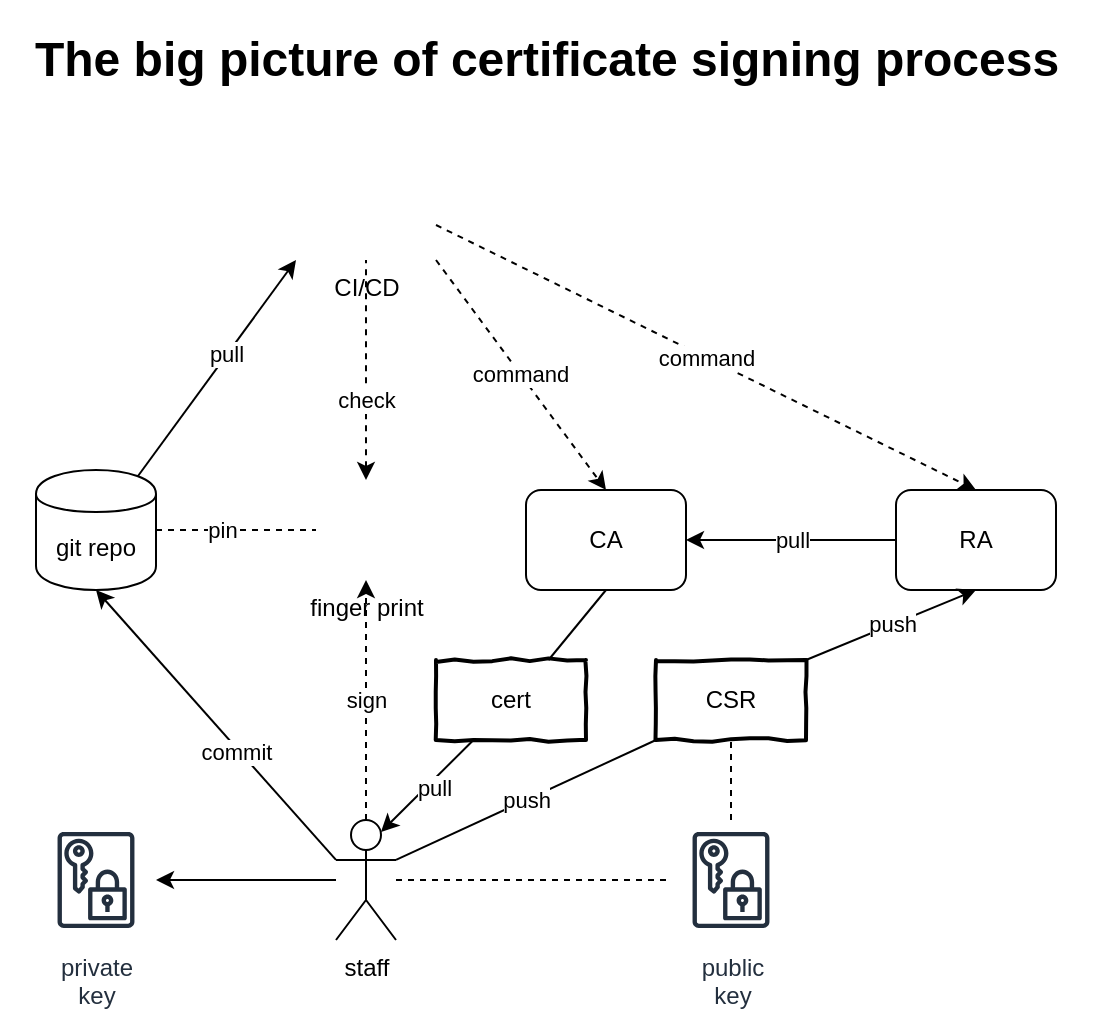 <mxfile version="13.1.1" type="device"><diagram id="4TDR0yBKA6zpSWjoF22y" name="Page-1"><mxGraphModel dx="1422" dy="507" grid="1" gridSize="10" guides="1" tooltips="1" connect="1" arrows="1" fold="1" page="1" pageScale="1" pageWidth="850" pageHeight="1100" math="0" shadow="0"><root><mxCell id="0"/><mxCell id="1" parent="0"/><mxCell id="xtYSeQt7SqvyUuU3062s-31" value="The big picture of certificate signing process" style="text;strokeColor=none;fillColor=none;html=1;fontSize=24;fontStyle=1;verticalAlign=middle;align=center;" vertex="1" parent="1"><mxGeometry x="22.5" y="30" width="545" height="60" as="geometry"/></mxCell><mxCell id="xtYSeQt7SqvyUuU3062s-1" value="staff" style="shape=umlActor;verticalLabelPosition=bottom;labelBackgroundColor=#ffffff;verticalAlign=top;html=1;outlineConnect=0;" vertex="1" parent="1"><mxGeometry x="190" y="440" width="30" height="60" as="geometry"/></mxCell><mxCell id="xtYSeQt7SqvyUuU3062s-2" value="git repo" style="shape=cylinder;whiteSpace=wrap;html=1;boundedLbl=1;backgroundOutline=1;" vertex="1" parent="1"><mxGeometry x="40" y="265" width="60" height="60" as="geometry"/></mxCell><mxCell id="xtYSeQt7SqvyUuU3062s-3" value="RA" style="rounded=1;whiteSpace=wrap;html=1;" vertex="1" parent="1"><mxGeometry x="470" y="275" width="80" height="50" as="geometry"/></mxCell><mxCell id="xtYSeQt7SqvyUuU3062s-4" value="CSR" style="html=1;whiteSpace=wrap;comic=1;strokeWidth=2;fontFamily=Helvetica;fontStyle=0;" vertex="1" parent="1"><mxGeometry x="350" y="360" width="75" height="40" as="geometry"/></mxCell><mxCell id="xtYSeQt7SqvyUuU3062s-5" value="&lt;div&gt;private&lt;/div&gt;&lt;div&gt;key&lt;br&gt;&lt;/div&gt;" style="outlineConnect=0;fontColor=#232F3E;gradientColor=none;strokeColor=#232F3E;fillColor=#ffffff;dashed=0;verticalLabelPosition=bottom;verticalAlign=top;align=center;html=1;fontSize=12;fontStyle=0;aspect=fixed;shape=mxgraph.aws4.resourceIcon;resIcon=mxgraph.aws4.data_encryption_key;" vertex="1" parent="1"><mxGeometry x="40" y="440" width="60" height="60" as="geometry"/></mxCell><mxCell id="xtYSeQt7SqvyUuU3062s-6" value="finger print" style="shape=image;html=1;verticalAlign=top;verticalLabelPosition=bottom;labelBackgroundColor=#ffffff;imageAspect=0;aspect=fixed;image=https://cdn0.iconfinder.com/data/icons/google-material-design-3-0/48/ic_fingerprint_48px-128.png" vertex="1" parent="1"><mxGeometry x="180" y="270" width="50" height="50" as="geometry"/></mxCell><mxCell id="xtYSeQt7SqvyUuU3062s-8" value="" style="endArrow=classic;html=1;entryX=0.5;entryY=1;entryDx=0;entryDy=0;exitX=0;exitY=0.333;exitDx=0;exitDy=0;exitPerimeter=0;" edge="1" parent="1" source="xtYSeQt7SqvyUuU3062s-1" target="xtYSeQt7SqvyUuU3062s-2"><mxGeometry width="50" height="50" relative="1" as="geometry"><mxPoint x="-70" y="530" as="sourcePoint"/><mxPoint x="-20" y="480" as="targetPoint"/></mxGeometry></mxCell><mxCell id="xtYSeQt7SqvyUuU3062s-9" value="commit" style="edgeLabel;html=1;align=center;verticalAlign=middle;resizable=0;points=[];" vertex="1" connectable="0" parent="xtYSeQt7SqvyUuU3062s-8"><mxGeometry x="-0.183" y="2" relative="1" as="geometry"><mxPoint as="offset"/></mxGeometry></mxCell><mxCell id="xtYSeQt7SqvyUuU3062s-10" value="sign" style="endArrow=classic;dashed=1;html=1;entryX=0.5;entryY=1;entryDx=0;entryDy=0;exitX=0.5;exitY=0;exitDx=0;exitDy=0;exitPerimeter=0;startArrow=none;startFill=0;endFill=1;" edge="1" parent="1" source="xtYSeQt7SqvyUuU3062s-1" target="xtYSeQt7SqvyUuU3062s-6"><mxGeometry width="50" height="50" relative="1" as="geometry"><mxPoint x="10" y="380" as="sourcePoint"/><mxPoint x="-30" y="500" as="targetPoint"/></mxGeometry></mxCell><mxCell id="xtYSeQt7SqvyUuU3062s-11" value="push" style="endArrow=none;html=1;entryX=0;entryY=1;entryDx=0;entryDy=0;exitX=1;exitY=0.333;exitDx=0;exitDy=0;exitPerimeter=0;endFill=0;" edge="1" parent="1" source="xtYSeQt7SqvyUuU3062s-1" target="xtYSeQt7SqvyUuU3062s-4"><mxGeometry width="50" height="50" relative="1" as="geometry"><mxPoint x="40" y="460" as="sourcePoint"/><mxPoint x="40" y="470" as="targetPoint"/></mxGeometry></mxCell><mxCell id="xtYSeQt7SqvyUuU3062s-12" value="push" style="endArrow=classic;html=1;entryX=0.5;entryY=1;entryDx=0;entryDy=0;exitX=1;exitY=0;exitDx=0;exitDy=0;" edge="1" parent="1" source="xtYSeQt7SqvyUuU3062s-4" target="xtYSeQt7SqvyUuU3062s-3"><mxGeometry width="50" height="50" relative="1" as="geometry"><mxPoint x="280" y="460" as="sourcePoint"/><mxPoint x="330" y="410" as="targetPoint"/></mxGeometry></mxCell><mxCell id="xtYSeQt7SqvyUuU3062s-13" value="CI/CD" style="shape=image;html=1;verticalAlign=top;verticalLabelPosition=bottom;labelBackgroundColor=#ffffff;imageAspect=0;aspect=fixed;image=https://cdn2.iconfinder.com/data/icons/competitive-strategy-and-corporate-training/512/199_robot_Android_artificial_bot_technology_app_development-128.png" vertex="1" parent="1"><mxGeometry x="170" y="90" width="70" height="70" as="geometry"/></mxCell><mxCell id="xtYSeQt7SqvyUuU3062s-14" value="" style="endArrow=classic;html=1;entryX=0;entryY=1;entryDx=0;entryDy=0;exitX=0.85;exitY=0.05;exitDx=0;exitDy=0;exitPerimeter=0;" edge="1" parent="1" source="xtYSeQt7SqvyUuU3062s-2" target="xtYSeQt7SqvyUuU3062s-13"><mxGeometry width="50" height="50" relative="1" as="geometry"><mxPoint x="40" y="230" as="sourcePoint"/><mxPoint x="90" y="180" as="targetPoint"/></mxGeometry></mxCell><mxCell id="xtYSeQt7SqvyUuU3062s-15" value="&lt;div&gt;pull&lt;/div&gt;" style="edgeLabel;html=1;align=center;verticalAlign=middle;resizable=0;points=[];" vertex="1" connectable="0" parent="xtYSeQt7SqvyUuU3062s-14"><mxGeometry x="0.118" y="1" relative="1" as="geometry"><mxPoint as="offset"/></mxGeometry></mxCell><mxCell id="xtYSeQt7SqvyUuU3062s-16" value="check" style="endArrow=none;dashed=1;html=1;entryX=0.5;entryY=1;entryDx=0;entryDy=0;exitX=0.5;exitY=0;exitDx=0;exitDy=0;endFill=0;startArrow=classic;startFill=1;" edge="1" parent="1" source="xtYSeQt7SqvyUuU3062s-6" target="xtYSeQt7SqvyUuU3062s-13"><mxGeometry x="-0.273" width="50" height="50" relative="1" as="geometry"><mxPoint x="90" y="290" as="sourcePoint"/><mxPoint x="140" y="240" as="targetPoint"/><mxPoint as="offset"/></mxGeometry></mxCell><mxCell id="xtYSeQt7SqvyUuU3062s-17" value="" style="endArrow=classic;html=1;" edge="1" parent="1" source="xtYSeQt7SqvyUuU3062s-1" target="xtYSeQt7SqvyUuU3062s-5"><mxGeometry width="50" height="50" relative="1" as="geometry"><mxPoint x="-30" y="580" as="sourcePoint"/><mxPoint x="20" y="530" as="targetPoint"/></mxGeometry></mxCell><mxCell id="xtYSeQt7SqvyUuU3062s-18" value="CA" style="rounded=1;whiteSpace=wrap;html=1;" vertex="1" parent="1"><mxGeometry x="285" y="275" width="80" height="50" as="geometry"/></mxCell><mxCell id="xtYSeQt7SqvyUuU3062s-19" value="" style="endArrow=classic;html=1;entryX=0.75;entryY=0.1;entryDx=0;entryDy=0;exitX=0.25;exitY=1;exitDx=0;exitDy=0;entryPerimeter=0;" edge="1" parent="1" source="xtYSeQt7SqvyUuU3062s-34" target="xtYSeQt7SqvyUuU3062s-1"><mxGeometry width="50" height="50" relative="1" as="geometry"><mxPoint x="50" y="470" as="sourcePoint"/><mxPoint x="250" y="470" as="targetPoint"/></mxGeometry></mxCell><mxCell id="xtYSeQt7SqvyUuU3062s-20" value="pull" style="edgeLabel;html=1;align=center;verticalAlign=middle;resizable=0;points=[];" vertex="1" connectable="0" parent="xtYSeQt7SqvyUuU3062s-19"><mxGeometry x="-0.075" y="2" relative="1" as="geometry"><mxPoint y="1" as="offset"/></mxGeometry></mxCell><mxCell id="xtYSeQt7SqvyUuU3062s-21" value="command" style="endArrow=classic;html=1;exitX=1;exitY=0.75;exitDx=0;exitDy=0;entryX=0.5;entryY=0;entryDx=0;entryDy=0;dashed=1;" edge="1" parent="1" source="xtYSeQt7SqvyUuU3062s-13" target="xtYSeQt7SqvyUuU3062s-3"><mxGeometry width="50" height="50" relative="1" as="geometry"><mxPoint x="360" y="250" as="sourcePoint"/><mxPoint x="410" y="200" as="targetPoint"/></mxGeometry></mxCell><mxCell id="xtYSeQt7SqvyUuU3062s-22" value="command" style="endArrow=classic;html=1;exitX=1;exitY=1;exitDx=0;exitDy=0;entryX=0.5;entryY=0;entryDx=0;entryDy=0;dashed=1;" edge="1" parent="1" source="xtYSeQt7SqvyUuU3062s-13" target="xtYSeQt7SqvyUuU3062s-18"><mxGeometry width="50" height="50" relative="1" as="geometry"><mxPoint x="250" y="135" as="sourcePoint"/><mxPoint x="450" y="280" as="targetPoint"/></mxGeometry></mxCell><mxCell id="xtYSeQt7SqvyUuU3062s-23" value="pull" style="endArrow=classic;html=1;entryX=1;entryY=0.5;entryDx=0;entryDy=0;exitX=0;exitY=0.5;exitDx=0;exitDy=0;" edge="1" parent="1" source="xtYSeQt7SqvyUuU3062s-3" target="xtYSeQt7SqvyUuU3062s-18"><mxGeometry width="50" height="50" relative="1" as="geometry"><mxPoint x="450" y="450" as="sourcePoint"/><mxPoint x="450" y="330" as="targetPoint"/></mxGeometry></mxCell><mxCell id="xtYSeQt7SqvyUuU3062s-24" value="" style="endArrow=none;dashed=1;html=1;entryX=0;entryY=0.5;entryDx=0;entryDy=0;exitX=1;exitY=0.5;exitDx=0;exitDy=0;" edge="1" parent="1" source="xtYSeQt7SqvyUuU3062s-2" target="xtYSeQt7SqvyUuU3062s-6"><mxGeometry width="50" height="50" relative="1" as="geometry"><mxPoint x="192.5" y="546" as="sourcePoint"/><mxPoint x="205" y="330" as="targetPoint"/></mxGeometry></mxCell><mxCell id="xtYSeQt7SqvyUuU3062s-30" value="pin" style="edgeLabel;html=1;align=center;verticalAlign=middle;resizable=0;points=[];fontFamily=Helvetica;" vertex="1" connectable="0" parent="xtYSeQt7SqvyUuU3062s-24"><mxGeometry x="-0.187" relative="1" as="geometry"><mxPoint as="offset"/></mxGeometry></mxCell><mxCell id="xtYSeQt7SqvyUuU3062s-25" value="&lt;div&gt;public&lt;/div&gt;&lt;div&gt;key&lt;br&gt;&lt;/div&gt;" style="outlineConnect=0;fontColor=#232F3E;gradientColor=none;strokeColor=#232F3E;fillColor=#ffffff;dashed=0;verticalLabelPosition=bottom;verticalAlign=top;align=center;html=1;fontSize=12;fontStyle=0;aspect=fixed;shape=mxgraph.aws4.resourceIcon;resIcon=mxgraph.aws4.data_encryption_key;" vertex="1" parent="1"><mxGeometry x="357.5" y="440" width="60" height="60" as="geometry"/></mxCell><mxCell id="xtYSeQt7SqvyUuU3062s-28" value="" style="endArrow=none;dashed=1;html=1;" edge="1" parent="1" source="xtYSeQt7SqvyUuU3062s-1" target="xtYSeQt7SqvyUuU3062s-25"><mxGeometry width="50" height="50" relative="1" as="geometry"><mxPoint x="215" y="450" as="sourcePoint"/><mxPoint x="215" y="330" as="targetPoint"/></mxGeometry></mxCell><mxCell id="xtYSeQt7SqvyUuU3062s-29" value="" style="endArrow=none;dashed=1;html=1;entryX=0.5;entryY=1;entryDx=0;entryDy=0;" edge="1" parent="1" source="xtYSeQt7SqvyUuU3062s-25" target="xtYSeQt7SqvyUuU3062s-4"><mxGeometry width="50" height="50" relative="1" as="geometry"><mxPoint x="225" y="460" as="sourcePoint"/><mxPoint x="225" y="340" as="targetPoint"/></mxGeometry></mxCell><mxCell id="xtYSeQt7SqvyUuU3062s-34" value="cert" style="html=1;whiteSpace=wrap;comic=1;strokeWidth=2;fontFamily=Helvetica;fontStyle=0;" vertex="1" parent="1"><mxGeometry x="240" y="360" width="75" height="40" as="geometry"/></mxCell><mxCell id="xtYSeQt7SqvyUuU3062s-35" value="" style="endArrow=none;html=1;entryX=0.75;entryY=0;entryDx=0;entryDy=0;exitX=0.5;exitY=1;exitDx=0;exitDy=0;endFill=0;" edge="1" parent="1" source="xtYSeQt7SqvyUuU3062s-18" target="xtYSeQt7SqvyUuU3062s-34"><mxGeometry width="50" height="50" relative="1" as="geometry"><mxPoint x="325" y="325" as="sourcePoint"/><mxPoint x="212.5" y="446" as="targetPoint"/></mxGeometry></mxCell></root></mxGraphModel></diagram></mxfile>